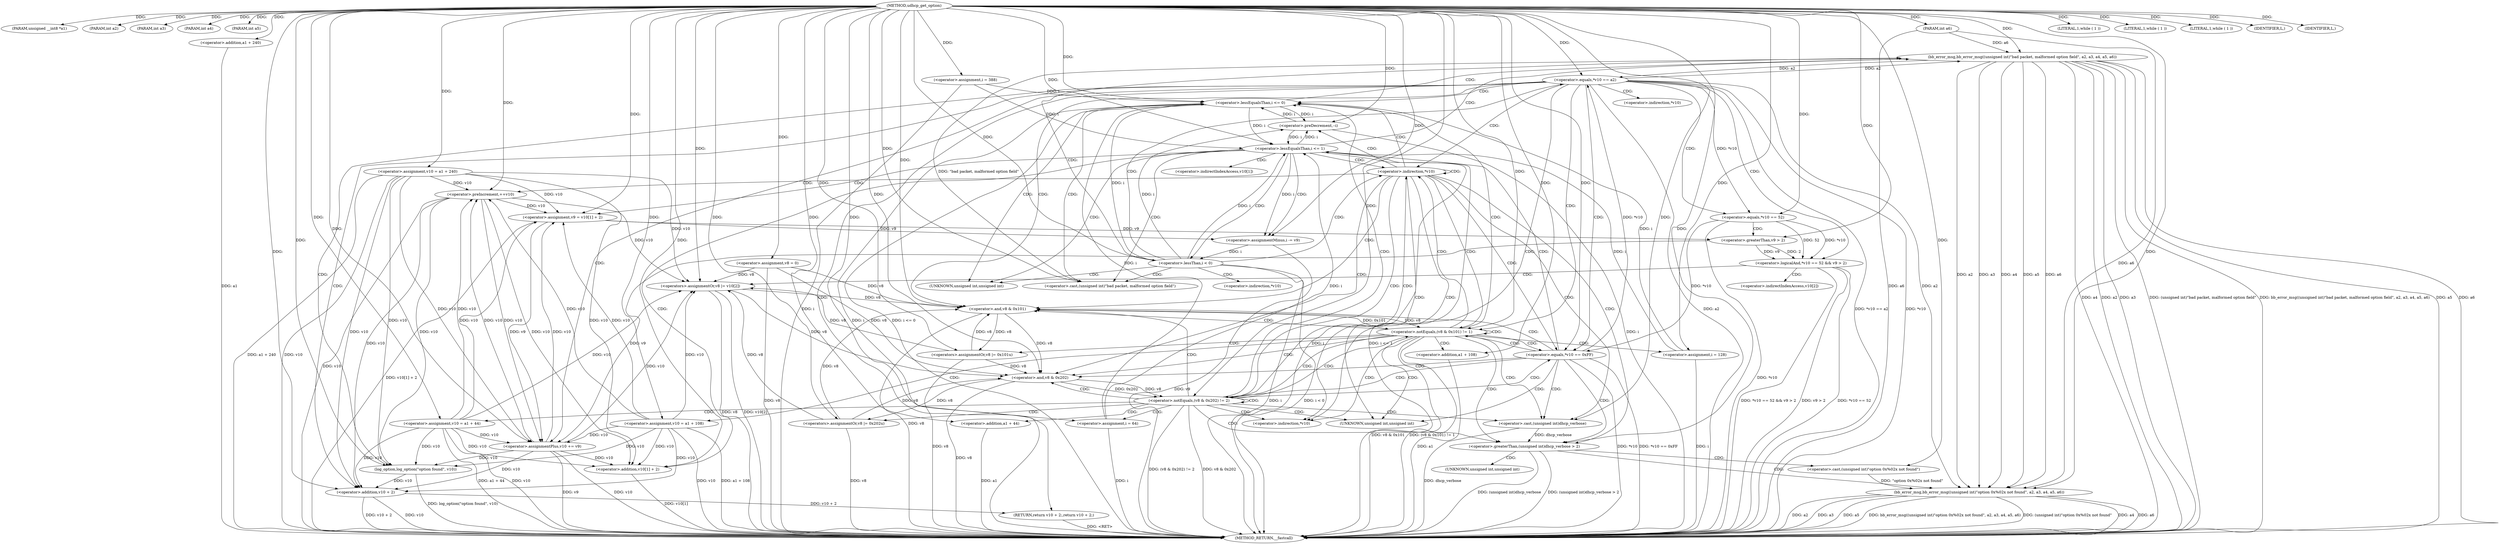 digraph udhcp_get_option {  
"1000105" [label = "(METHOD,udhcp_get_option)" ]
"1000271" [label = "(METHOD_RETURN,__fastcall)" ]
"1000106" [label = "(PARAM,unsigned __int8 *a1)" ]
"1000107" [label = "(PARAM,int a2)" ]
"1000108" [label = "(PARAM,int a3)" ]
"1000109" [label = "(PARAM,int a4)" ]
"1000110" [label = "(PARAM,int a5)" ]
"1000111" [label = "(PARAM,int a6)" ]
"1000117" [label = "(<operator>.assignment,v8 = 0)" ]
"1000120" [label = "(<operator>.assignment,v10 = a1 + 240)" ]
"1000122" [label = "(<operator>.addition,a1 + 240)" ]
"1000126" [label = "(<operator>.assignment,i = 388)" ]
"1000129" [label = "(<operator>.assignment,i = 64)" ]
"1000134" [label = "(LITERAL,1,while ( 1 ))" ]
"1000137" [label = "(LITERAL,1,while ( 1 ))" ]
"1000140" [label = "(LITERAL,1,while ( 1 ))" ]
"1000143" [label = "(<operator>.lessEqualsThan,i <= 0)" ]
"1000148" [label = "(bb_error_msg,bb_error_msg((unsigned int)\"bad packet, malformed option field\", a2, a3, a4, a5, a6))" ]
"1000149" [label = "(<operator>.cast,(unsigned int)\"bad packet, malformed option field\")" ]
"1000157" [label = "(IDENTIFIER,L,)" ]
"1000162" [label = "(<operator>.preDecrement,--i)" ]
"1000164" [label = "(<operator>.preIncrement,++v10)" ]
"1000167" [label = "(<operator>.equals,*v10 == 0xFF)" ]
"1000173" [label = "(<operator>.lessEqualsThan,i <= 1)" ]
"1000177" [label = "(<operator>.assignment,v9 = v10[1] + 2)" ]
"1000179" [label = "(<operator>.addition,v10[1] + 2)" ]
"1000184" [label = "(<operator>.assignmentMinus,i -= v9)" ]
"1000188" [label = "(<operator>.lessThan,i < 0)" ]
"1000193" [label = "(<operator>.equals,*v10 == a2)" ]
"1000198" [label = "(log_option,log_option(\"option found\", v10))" ]
"1000201" [label = "(RETURN,return v10 + 2;,return v10 + 2;)" ]
"1000202" [label = "(<operator>.addition,v10 + 2)" ]
"1000206" [label = "(<operator>.logicalAnd,*v10 == 52 && v9 > 2)" ]
"1000207" [label = "(<operator>.equals,*v10 == 52)" ]
"1000211" [label = "(<operator>.greaterThan,v9 > 2)" ]
"1000214" [label = "(<operators>.assignmentOr,v8 |= v10[2])" ]
"1000219" [label = "(<operator>.assignmentPlus,v10 += v9)" ]
"1000223" [label = "(<operator>.notEquals,(v8 & 0x101) != 1)" ]
"1000224" [label = "(<operator>.and,v8 & 0x101)" ]
"1000229" [label = "(<operators>.assignmentOr,v8 |= 0x101u)" ]
"1000232" [label = "(<operator>.assignment,v10 = a1 + 108)" ]
"1000234" [label = "(<operator>.addition,a1 + 108)" ]
"1000237" [label = "(<operator>.assignment,i = 128)" ]
"1000241" [label = "(<operator>.notEquals,(v8 & 0x202) != 2)" ]
"1000242" [label = "(<operator>.and,v8 & 0x202)" ]
"1000247" [label = "(<operators>.assignmentOr,v8 |= 0x202u)" ]
"1000250" [label = "(<operator>.assignment,v10 = a1 + 44)" ]
"1000252" [label = "(<operator>.addition,a1 + 44)" ]
"1000256" [label = "(<operator>.greaterThan,(unsigned int)dhcp_verbose > 2)" ]
"1000257" [label = "(<operator>.cast,(unsigned int)dhcp_verbose)" ]
"1000261" [label = "(bb_error_msg,bb_error_msg((unsigned int)\"option 0x%02x not found\", a2, a3, a4, a5, a6))" ]
"1000262" [label = "(<operator>.cast,(unsigned int)\"option 0x%02x not found\")" ]
"1000270" [label = "(IDENTIFIER,L,)" ]
"1000150" [label = "(UNKNOWN,unsigned int,unsigned int)" ]
"1000159" [label = "(<operator>.indirection,*v10)" ]
"1000168" [label = "(<operator>.indirection,*v10)" ]
"1000180" [label = "(<operator>.indirectIndexAccess,v10[1])" ]
"1000194" [label = "(<operator>.indirection,*v10)" ]
"1000208" [label = "(<operator>.indirection,*v10)" ]
"1000216" [label = "(<operator>.indirectIndexAccess,v10[2])" ]
"1000258" [label = "(UNKNOWN,unsigned int,unsigned int)" ]
"1000263" [label = "(UNKNOWN,unsigned int,unsigned int)" ]
  "1000193" -> "1000271"  [ label = "DDG: *v10 == a2"] 
  "1000198" -> "1000271"  [ label = "DDG: log_option(\"option found\", v10)"] 
  "1000111" -> "1000271"  [ label = "DDG: a6"] 
  "1000250" -> "1000271"  [ label = "DDG: v10"] 
  "1000167" -> "1000271"  [ label = "DDG: *v10 == 0xFF"] 
  "1000143" -> "1000271"  [ label = "DDG: i"] 
  "1000242" -> "1000271"  [ label = "DDG: v8"] 
  "1000261" -> "1000271"  [ label = "DDG: a4"] 
  "1000193" -> "1000271"  [ label = "DDG: *v10"] 
  "1000143" -> "1000271"  [ label = "DDG: i <= 0"] 
  "1000202" -> "1000271"  [ label = "DDG: v10"] 
  "1000126" -> "1000271"  [ label = "DDG: i"] 
  "1000162" -> "1000271"  [ label = "DDG: i"] 
  "1000223" -> "1000271"  [ label = "DDG: (v8 & 0x101) != 1"] 
  "1000188" -> "1000271"  [ label = "DDG: i"] 
  "1000257" -> "1000271"  [ label = "DDG: dhcp_verbose"] 
  "1000173" -> "1000271"  [ label = "DDG: i"] 
  "1000261" -> "1000271"  [ label = "DDG: a6"] 
  "1000232" -> "1000271"  [ label = "DDG: v10"] 
  "1000120" -> "1000271"  [ label = "DDG: a1 + 240"] 
  "1000117" -> "1000271"  [ label = "DDG: v8"] 
  "1000261" -> "1000271"  [ label = "DDG: a2"] 
  "1000229" -> "1000271"  [ label = "DDG: v8"] 
  "1000206" -> "1000271"  [ label = "DDG: v9 > 2"] 
  "1000219" -> "1000271"  [ label = "DDG: v9"] 
  "1000148" -> "1000271"  [ label = "DDG: a2"] 
  "1000232" -> "1000271"  [ label = "DDG: a1 + 108"] 
  "1000120" -> "1000271"  [ label = "DDG: v10"] 
  "1000256" -> "1000271"  [ label = "DDG: (unsigned int)dhcp_verbose > 2"] 
  "1000219" -> "1000271"  [ label = "DDG: v10"] 
  "1000129" -> "1000271"  [ label = "DDG: i"] 
  "1000261" -> "1000271"  [ label = "DDG: a3"] 
  "1000148" -> "1000271"  [ label = "DDG: a3"] 
  "1000241" -> "1000271"  [ label = "DDG: (v8 & 0x202) != 2"] 
  "1000261" -> "1000271"  [ label = "DDG: a5"] 
  "1000223" -> "1000271"  [ label = "DDG: v8 & 0x101"] 
  "1000148" -> "1000271"  [ label = "DDG: (unsigned int)\"bad packet, malformed option field\""] 
  "1000179" -> "1000271"  [ label = "DDG: v10[1]"] 
  "1000148" -> "1000271"  [ label = "DDG: bb_error_msg((unsigned int)\"bad packet, malformed option field\", a2, a3, a4, a5, a6)"] 
  "1000252" -> "1000271"  [ label = "DDG: a1"] 
  "1000148" -> "1000271"  [ label = "DDG: a5"] 
  "1000214" -> "1000271"  [ label = "DDG: v8"] 
  "1000206" -> "1000271"  [ label = "DDG: *v10 == 52"] 
  "1000261" -> "1000271"  [ label = "DDG: bb_error_msg((unsigned int)\"option 0x%02x not found\", a2, a3, a4, a5, a6)"] 
  "1000247" -> "1000271"  [ label = "DDG: v8"] 
  "1000250" -> "1000271"  [ label = "DDG: a1 + 44"] 
  "1000224" -> "1000271"  [ label = "DDG: v8"] 
  "1000256" -> "1000271"  [ label = "DDG: (unsigned int)dhcp_verbose"] 
  "1000188" -> "1000271"  [ label = "DDG: i < 0"] 
  "1000207" -> "1000271"  [ label = "DDG: *v10"] 
  "1000148" -> "1000271"  [ label = "DDG: a6"] 
  "1000206" -> "1000271"  [ label = "DDG: *v10 == 52 && v9 > 2"] 
  "1000241" -> "1000271"  [ label = "DDG: v8 & 0x202"] 
  "1000177" -> "1000271"  [ label = "DDG: v10[1] + 2"] 
  "1000193" -> "1000271"  [ label = "DDG: a2"] 
  "1000214" -> "1000271"  [ label = "DDG: v10[2]"] 
  "1000173" -> "1000271"  [ label = "DDG: i <= 1"] 
  "1000237" -> "1000271"  [ label = "DDG: i"] 
  "1000261" -> "1000271"  [ label = "DDG: (unsigned int)\"option 0x%02x not found\""] 
  "1000202" -> "1000271"  [ label = "DDG: v10 + 2"] 
  "1000148" -> "1000271"  [ label = "DDG: a4"] 
  "1000122" -> "1000271"  [ label = "DDG: a1"] 
  "1000167" -> "1000271"  [ label = "DDG: *v10"] 
  "1000164" -> "1000271"  [ label = "DDG: v10"] 
  "1000234" -> "1000271"  [ label = "DDG: a1"] 
  "1000184" -> "1000271"  [ label = "DDG: v9"] 
  "1000201" -> "1000271"  [ label = "DDG: <RET>"] 
  "1000105" -> "1000106"  [ label = "DDG: "] 
  "1000105" -> "1000107"  [ label = "DDG: "] 
  "1000105" -> "1000108"  [ label = "DDG: "] 
  "1000105" -> "1000109"  [ label = "DDG: "] 
  "1000105" -> "1000110"  [ label = "DDG: "] 
  "1000105" -> "1000111"  [ label = "DDG: "] 
  "1000105" -> "1000117"  [ label = "DDG: "] 
  "1000105" -> "1000120"  [ label = "DDG: "] 
  "1000105" -> "1000122"  [ label = "DDG: "] 
  "1000105" -> "1000126"  [ label = "DDG: "] 
  "1000105" -> "1000129"  [ label = "DDG: "] 
  "1000105" -> "1000134"  [ label = "DDG: "] 
  "1000105" -> "1000137"  [ label = "DDG: "] 
  "1000105" -> "1000140"  [ label = "DDG: "] 
  "1000188" -> "1000143"  [ label = "DDG: i"] 
  "1000129" -> "1000143"  [ label = "DDG: i"] 
  "1000237" -> "1000143"  [ label = "DDG: i"] 
  "1000126" -> "1000143"  [ label = "DDG: i"] 
  "1000162" -> "1000143"  [ label = "DDG: i"] 
  "1000105" -> "1000143"  [ label = "DDG: "] 
  "1000149" -> "1000148"  [ label = "DDG: \"bad packet, malformed option field\""] 
  "1000105" -> "1000149"  [ label = "DDG: "] 
  "1000193" -> "1000148"  [ label = "DDG: a2"] 
  "1000105" -> "1000148"  [ label = "DDG: "] 
  "1000111" -> "1000148"  [ label = "DDG: a6"] 
  "1000105" -> "1000157"  [ label = "DDG: "] 
  "1000143" -> "1000162"  [ label = "DDG: i"] 
  "1000188" -> "1000162"  [ label = "DDG: i"] 
  "1000173" -> "1000162"  [ label = "DDG: i"] 
  "1000105" -> "1000162"  [ label = "DDG: "] 
  "1000232" -> "1000164"  [ label = "DDG: v10"] 
  "1000120" -> "1000164"  [ label = "DDG: v10"] 
  "1000219" -> "1000164"  [ label = "DDG: v10"] 
  "1000250" -> "1000164"  [ label = "DDG: v10"] 
  "1000105" -> "1000164"  [ label = "DDG: "] 
  "1000207" -> "1000167"  [ label = "DDG: *v10"] 
  "1000105" -> "1000167"  [ label = "DDG: "] 
  "1000143" -> "1000173"  [ label = "DDG: i"] 
  "1000188" -> "1000173"  [ label = "DDG: i"] 
  "1000129" -> "1000173"  [ label = "DDG: i"] 
  "1000237" -> "1000173"  [ label = "DDG: i"] 
  "1000126" -> "1000173"  [ label = "DDG: i"] 
  "1000162" -> "1000173"  [ label = "DDG: i"] 
  "1000105" -> "1000173"  [ label = "DDG: "] 
  "1000232" -> "1000177"  [ label = "DDG: v10"] 
  "1000120" -> "1000177"  [ label = "DDG: v10"] 
  "1000219" -> "1000177"  [ label = "DDG: v10"] 
  "1000164" -> "1000177"  [ label = "DDG: v10"] 
  "1000250" -> "1000177"  [ label = "DDG: v10"] 
  "1000105" -> "1000177"  [ label = "DDG: "] 
  "1000232" -> "1000179"  [ label = "DDG: v10"] 
  "1000120" -> "1000179"  [ label = "DDG: v10"] 
  "1000219" -> "1000179"  [ label = "DDG: v10"] 
  "1000164" -> "1000179"  [ label = "DDG: v10"] 
  "1000250" -> "1000179"  [ label = "DDG: v10"] 
  "1000105" -> "1000179"  [ label = "DDG: "] 
  "1000177" -> "1000184"  [ label = "DDG: v9"] 
  "1000105" -> "1000184"  [ label = "DDG: "] 
  "1000173" -> "1000184"  [ label = "DDG: i"] 
  "1000184" -> "1000188"  [ label = "DDG: i"] 
  "1000105" -> "1000188"  [ label = "DDG: "] 
  "1000167" -> "1000193"  [ label = "DDG: *v10"] 
  "1000148" -> "1000193"  [ label = "DDG: a2"] 
  "1000105" -> "1000193"  [ label = "DDG: "] 
  "1000105" -> "1000198"  [ label = "DDG: "] 
  "1000232" -> "1000198"  [ label = "DDG: v10"] 
  "1000120" -> "1000198"  [ label = "DDG: v10"] 
  "1000219" -> "1000198"  [ label = "DDG: v10"] 
  "1000164" -> "1000198"  [ label = "DDG: v10"] 
  "1000250" -> "1000198"  [ label = "DDG: v10"] 
  "1000202" -> "1000201"  [ label = "DDG: v10 + 2"] 
  "1000198" -> "1000202"  [ label = "DDG: v10"] 
  "1000105" -> "1000202"  [ label = "DDG: "] 
  "1000232" -> "1000202"  [ label = "DDG: v10"] 
  "1000120" -> "1000202"  [ label = "DDG: v10"] 
  "1000219" -> "1000202"  [ label = "DDG: v10"] 
  "1000164" -> "1000202"  [ label = "DDG: v10"] 
  "1000250" -> "1000202"  [ label = "DDG: v10"] 
  "1000207" -> "1000206"  [ label = "DDG: *v10"] 
  "1000207" -> "1000206"  [ label = "DDG: 52"] 
  "1000193" -> "1000207"  [ label = "DDG: *v10"] 
  "1000105" -> "1000207"  [ label = "DDG: "] 
  "1000211" -> "1000206"  [ label = "DDG: v9"] 
  "1000211" -> "1000206"  [ label = "DDG: 2"] 
  "1000105" -> "1000211"  [ label = "DDG: "] 
  "1000177" -> "1000211"  [ label = "DDG: v9"] 
  "1000232" -> "1000214"  [ label = "DDG: v10"] 
  "1000120" -> "1000214"  [ label = "DDG: v10"] 
  "1000219" -> "1000214"  [ label = "DDG: v10"] 
  "1000164" -> "1000214"  [ label = "DDG: v10"] 
  "1000250" -> "1000214"  [ label = "DDG: v10"] 
  "1000117" -> "1000214"  [ label = "DDG: v8"] 
  "1000229" -> "1000214"  [ label = "DDG: v8"] 
  "1000247" -> "1000214"  [ label = "DDG: v8"] 
  "1000105" -> "1000214"  [ label = "DDG: "] 
  "1000211" -> "1000219"  [ label = "DDG: v9"] 
  "1000105" -> "1000219"  [ label = "DDG: "] 
  "1000177" -> "1000219"  [ label = "DDG: v9"] 
  "1000232" -> "1000219"  [ label = "DDG: v10"] 
  "1000120" -> "1000219"  [ label = "DDG: v10"] 
  "1000164" -> "1000219"  [ label = "DDG: v10"] 
  "1000250" -> "1000219"  [ label = "DDG: v10"] 
  "1000224" -> "1000223"  [ label = "DDG: v8"] 
  "1000224" -> "1000223"  [ label = "DDG: 0x101"] 
  "1000117" -> "1000224"  [ label = "DDG: v8"] 
  "1000229" -> "1000224"  [ label = "DDG: v8"] 
  "1000214" -> "1000224"  [ label = "DDG: v8"] 
  "1000247" -> "1000224"  [ label = "DDG: v8"] 
  "1000105" -> "1000224"  [ label = "DDG: "] 
  "1000105" -> "1000223"  [ label = "DDG: "] 
  "1000105" -> "1000229"  [ label = "DDG: "] 
  "1000224" -> "1000229"  [ label = "DDG: v8"] 
  "1000105" -> "1000232"  [ label = "DDG: "] 
  "1000105" -> "1000234"  [ label = "DDG: "] 
  "1000105" -> "1000237"  [ label = "DDG: "] 
  "1000242" -> "1000241"  [ label = "DDG: v8"] 
  "1000242" -> "1000241"  [ label = "DDG: 0x202"] 
  "1000117" -> "1000242"  [ label = "DDG: v8"] 
  "1000229" -> "1000242"  [ label = "DDG: v8"] 
  "1000214" -> "1000242"  [ label = "DDG: v8"] 
  "1000247" -> "1000242"  [ label = "DDG: v8"] 
  "1000224" -> "1000242"  [ label = "DDG: v8"] 
  "1000105" -> "1000242"  [ label = "DDG: "] 
  "1000105" -> "1000241"  [ label = "DDG: "] 
  "1000105" -> "1000247"  [ label = "DDG: "] 
  "1000242" -> "1000247"  [ label = "DDG: v8"] 
  "1000105" -> "1000250"  [ label = "DDG: "] 
  "1000105" -> "1000252"  [ label = "DDG: "] 
  "1000257" -> "1000256"  [ label = "DDG: dhcp_verbose"] 
  "1000105" -> "1000257"  [ label = "DDG: "] 
  "1000105" -> "1000256"  [ label = "DDG: "] 
  "1000262" -> "1000261"  [ label = "DDG: \"option 0x%02x not found\""] 
  "1000105" -> "1000262"  [ label = "DDG: "] 
  "1000148" -> "1000261"  [ label = "DDG: a2"] 
  "1000193" -> "1000261"  [ label = "DDG: a2"] 
  "1000105" -> "1000261"  [ label = "DDG: "] 
  "1000148" -> "1000261"  [ label = "DDG: a3"] 
  "1000148" -> "1000261"  [ label = "DDG: a4"] 
  "1000148" -> "1000261"  [ label = "DDG: a5"] 
  "1000148" -> "1000261"  [ label = "DDG: a6"] 
  "1000111" -> "1000261"  [ label = "DDG: a6"] 
  "1000105" -> "1000270"  [ label = "DDG: "] 
  "1000143" -> "1000150"  [ label = "CDG: "] 
  "1000143" -> "1000149"  [ label = "CDG: "] 
  "1000143" -> "1000148"  [ label = "CDG: "] 
  "1000159" -> "1000164"  [ label = "CDG: "] 
  "1000159" -> "1000162"  [ label = "CDG: "] 
  "1000159" -> "1000168"  [ label = "CDG: "] 
  "1000159" -> "1000167"  [ label = "CDG: "] 
  "1000159" -> "1000224"  [ label = "CDG: "] 
  "1000159" -> "1000223"  [ label = "CDG: "] 
  "1000159" -> "1000256"  [ label = "CDG: "] 
  "1000159" -> "1000242"  [ label = "CDG: "] 
  "1000159" -> "1000241"  [ label = "CDG: "] 
  "1000159" -> "1000258"  [ label = "CDG: "] 
  "1000159" -> "1000257"  [ label = "CDG: "] 
  "1000159" -> "1000143"  [ label = "CDG: "] 
  "1000159" -> "1000159"  [ label = "CDG: "] 
  "1000167" -> "1000173"  [ label = "CDG: "] 
  "1000167" -> "1000224"  [ label = "CDG: "] 
  "1000167" -> "1000223"  [ label = "CDG: "] 
  "1000167" -> "1000256"  [ label = "CDG: "] 
  "1000167" -> "1000242"  [ label = "CDG: "] 
  "1000167" -> "1000241"  [ label = "CDG: "] 
  "1000167" -> "1000258"  [ label = "CDG: "] 
  "1000167" -> "1000257"  [ label = "CDG: "] 
  "1000173" -> "1000188"  [ label = "CDG: "] 
  "1000173" -> "1000184"  [ label = "CDG: "] 
  "1000173" -> "1000180"  [ label = "CDG: "] 
  "1000173" -> "1000179"  [ label = "CDG: "] 
  "1000173" -> "1000177"  [ label = "CDG: "] 
  "1000173" -> "1000159"  [ label = "CDG: "] 
  "1000173" -> "1000150"  [ label = "CDG: "] 
  "1000173" -> "1000149"  [ label = "CDG: "] 
  "1000173" -> "1000148"  [ label = "CDG: "] 
  "1000188" -> "1000194"  [ label = "CDG: "] 
  "1000188" -> "1000193"  [ label = "CDG: "] 
  "1000188" -> "1000159"  [ label = "CDG: "] 
  "1000188" -> "1000150"  [ label = "CDG: "] 
  "1000188" -> "1000149"  [ label = "CDG: "] 
  "1000188" -> "1000148"  [ label = "CDG: "] 
  "1000193" -> "1000208"  [ label = "CDG: "] 
  "1000193" -> "1000207"  [ label = "CDG: "] 
  "1000193" -> "1000206"  [ label = "CDG: "] 
  "1000193" -> "1000202"  [ label = "CDG: "] 
  "1000193" -> "1000201"  [ label = "CDG: "] 
  "1000193" -> "1000198"  [ label = "CDG: "] 
  "1000193" -> "1000219"  [ label = "CDG: "] 
  "1000193" -> "1000224"  [ label = "CDG: "] 
  "1000193" -> "1000223"  [ label = "CDG: "] 
  "1000193" -> "1000168"  [ label = "CDG: "] 
  "1000193" -> "1000167"  [ label = "CDG: "] 
  "1000193" -> "1000143"  [ label = "CDG: "] 
  "1000193" -> "1000159"  [ label = "CDG: "] 
  "1000206" -> "1000216"  [ label = "CDG: "] 
  "1000206" -> "1000214"  [ label = "CDG: "] 
  "1000207" -> "1000211"  [ label = "CDG: "] 
  "1000223" -> "1000237"  [ label = "CDG: "] 
  "1000223" -> "1000234"  [ label = "CDG: "] 
  "1000223" -> "1000232"  [ label = "CDG: "] 
  "1000223" -> "1000229"  [ label = "CDG: "] 
  "1000223" -> "1000256"  [ label = "CDG: "] 
  "1000223" -> "1000242"  [ label = "CDG: "] 
  "1000223" -> "1000241"  [ label = "CDG: "] 
  "1000223" -> "1000258"  [ label = "CDG: "] 
  "1000223" -> "1000257"  [ label = "CDG: "] 
  "1000223" -> "1000224"  [ label = "CDG: "] 
  "1000223" -> "1000223"  [ label = "CDG: "] 
  "1000223" -> "1000168"  [ label = "CDG: "] 
  "1000223" -> "1000167"  [ label = "CDG: "] 
  "1000223" -> "1000143"  [ label = "CDG: "] 
  "1000223" -> "1000159"  [ label = "CDG: "] 
  "1000241" -> "1000256"  [ label = "CDG: "] 
  "1000241" -> "1000252"  [ label = "CDG: "] 
  "1000241" -> "1000250"  [ label = "CDG: "] 
  "1000241" -> "1000247"  [ label = "CDG: "] 
  "1000241" -> "1000258"  [ label = "CDG: "] 
  "1000241" -> "1000257"  [ label = "CDG: "] 
  "1000241" -> "1000129"  [ label = "CDG: "] 
  "1000241" -> "1000242"  [ label = "CDG: "] 
  "1000241" -> "1000241"  [ label = "CDG: "] 
  "1000241" -> "1000224"  [ label = "CDG: "] 
  "1000241" -> "1000223"  [ label = "CDG: "] 
  "1000241" -> "1000168"  [ label = "CDG: "] 
  "1000241" -> "1000167"  [ label = "CDG: "] 
  "1000241" -> "1000143"  [ label = "CDG: "] 
  "1000241" -> "1000159"  [ label = "CDG: "] 
  "1000256" -> "1000263"  [ label = "CDG: "] 
  "1000256" -> "1000262"  [ label = "CDG: "] 
  "1000256" -> "1000261"  [ label = "CDG: "] 
}
